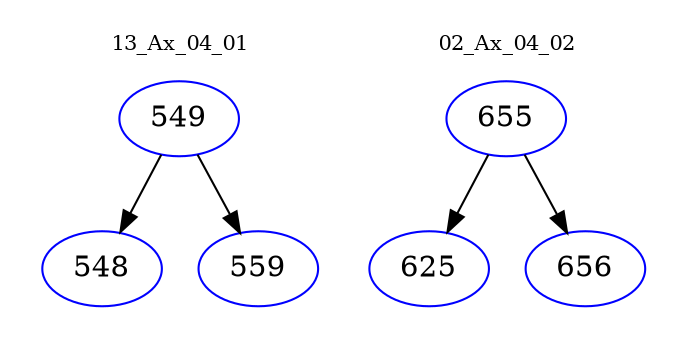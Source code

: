 digraph{
subgraph cluster_0 {
color = white
label = "13_Ax_04_01";
fontsize=10;
T0_549 [label="549", color="blue"]
T0_549 -> T0_548 [color="black"]
T0_548 [label="548", color="blue"]
T0_549 -> T0_559 [color="black"]
T0_559 [label="559", color="blue"]
}
subgraph cluster_1 {
color = white
label = "02_Ax_04_02";
fontsize=10;
T1_655 [label="655", color="blue"]
T1_655 -> T1_625 [color="black"]
T1_625 [label="625", color="blue"]
T1_655 -> T1_656 [color="black"]
T1_656 [label="656", color="blue"]
}
}
